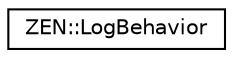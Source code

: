 digraph "Graphical Class Hierarchy"
{
 // LATEX_PDF_SIZE
  edge [fontname="Helvetica",fontsize="10",labelfontname="Helvetica",labelfontsize="10"];
  node [fontname="Helvetica",fontsize="10",shape=record];
  rankdir="LR";
  Node0 [label="ZEN::LogBehavior",height=0.2,width=0.4,color="black", fillcolor="white", style="filled",URL="$structZEN_1_1LogBehavior.html",tooltip=" "];
}
